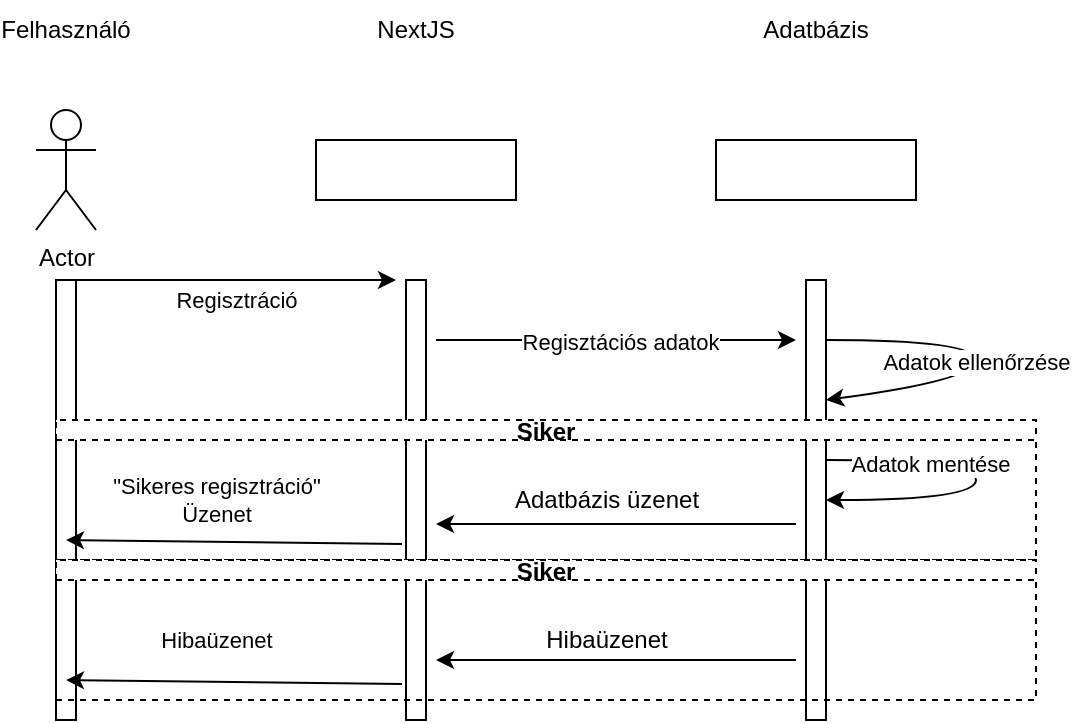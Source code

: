 <mxfile version="15.5.5" type="device"><diagram id="9hbyKuKHkCClik4WYTUp" name="Page-1"><mxGraphModel dx="1180" dy="804" grid="1" gridSize="10" guides="1" tooltips="1" connect="1" arrows="1" fold="1" page="1" pageScale="1" pageWidth="827" pageHeight="1169" math="0" shadow="0"><root><mxCell id="0"/><mxCell id="1" parent="0"/><mxCell id="8jWr-ZUbFcIk0Zypc6C3-1" value="" style="rounded=0;whiteSpace=wrap;html=1;" vertex="1" parent="1"><mxGeometry x="240" y="160" width="100" height="30" as="geometry"/></mxCell><mxCell id="8jWr-ZUbFcIk0Zypc6C3-2" value="Actor" style="shape=umlActor;verticalLabelPosition=bottom;verticalAlign=top;html=1;outlineConnect=0;" vertex="1" parent="1"><mxGeometry x="100" y="145" width="30" height="60" as="geometry"/></mxCell><mxCell id="8jWr-ZUbFcIk0Zypc6C3-3" value="Felhasználó" style="text;html=1;strokeColor=none;fillColor=none;align=center;verticalAlign=middle;whiteSpace=wrap;rounded=0;" vertex="1" parent="1"><mxGeometry x="85" y="90" width="60" height="30" as="geometry"/></mxCell><mxCell id="8jWr-ZUbFcIk0Zypc6C3-4" value="NextJS" style="text;html=1;strokeColor=none;fillColor=none;align=center;verticalAlign=middle;whiteSpace=wrap;rounded=0;" vertex="1" parent="1"><mxGeometry x="260" y="90" width="60" height="30" as="geometry"/></mxCell><mxCell id="8jWr-ZUbFcIk0Zypc6C3-5" value="" style="rounded=0;whiteSpace=wrap;html=1;" vertex="1" parent="1"><mxGeometry x="440" y="160" width="100" height="30" as="geometry"/></mxCell><mxCell id="8jWr-ZUbFcIk0Zypc6C3-6" value="Adatbázis" style="text;html=1;strokeColor=none;fillColor=none;align=center;verticalAlign=middle;whiteSpace=wrap;rounded=0;" vertex="1" parent="1"><mxGeometry x="460" y="90" width="60" height="30" as="geometry"/></mxCell><mxCell id="8jWr-ZUbFcIk0Zypc6C3-7" value="" style="rounded=0;whiteSpace=wrap;html=1;" vertex="1" parent="1"><mxGeometry x="285" y="230" width="10" height="220" as="geometry"/></mxCell><mxCell id="8jWr-ZUbFcIk0Zypc6C3-8" value="" style="rounded=0;whiteSpace=wrap;html=1;" vertex="1" parent="1"><mxGeometry x="485" y="230" width="10" height="220" as="geometry"/></mxCell><mxCell id="8jWr-ZUbFcIk0Zypc6C3-9" value="" style="rounded=0;whiteSpace=wrap;html=1;" vertex="1" parent="1"><mxGeometry x="110" y="230" width="10" height="220" as="geometry"/></mxCell><mxCell id="8jWr-ZUbFcIk0Zypc6C3-10" value="" style="endArrow=classic;html=1;rounded=0;exitX=1;exitY=0;exitDx=0;exitDy=0;" edge="1" parent="1" source="8jWr-ZUbFcIk0Zypc6C3-9"><mxGeometry width="50" height="50" relative="1" as="geometry"><mxPoint x="210" y="290" as="sourcePoint"/><mxPoint x="280" y="230" as="targetPoint"/><Array as="points"><mxPoint x="210" y="230"/></Array></mxGeometry></mxCell><mxCell id="8jWr-ZUbFcIk0Zypc6C3-11" value="Regisztráció" style="edgeLabel;html=1;align=center;verticalAlign=middle;resizable=0;points=[];" vertex="1" connectable="0" parent="8jWr-ZUbFcIk0Zypc6C3-10"><mxGeometry x="0.263" y="2" relative="1" as="geometry"><mxPoint x="-21" y="12" as="offset"/></mxGeometry></mxCell><mxCell id="8jWr-ZUbFcIk0Zypc6C3-13" value="" style="endArrow=classic;html=1;rounded=0;" edge="1" parent="1"><mxGeometry width="50" height="50" relative="1" as="geometry"><mxPoint x="300" y="260" as="sourcePoint"/><mxPoint x="480" y="260" as="targetPoint"/><Array as="points"><mxPoint x="370" y="260"/></Array></mxGeometry></mxCell><mxCell id="8jWr-ZUbFcIk0Zypc6C3-14" value="Regisztációs adatok" style="edgeLabel;html=1;align=center;verticalAlign=middle;resizable=0;points=[];" vertex="1" connectable="0" parent="8jWr-ZUbFcIk0Zypc6C3-13"><mxGeometry x="0.022" y="-1" relative="1" as="geometry"><mxPoint as="offset"/></mxGeometry></mxCell><mxCell id="8jWr-ZUbFcIk0Zypc6C3-25" value="Siker" style="swimlane;dashed=1;startSize=10;" vertex="1" parent="1"><mxGeometry x="110" y="300" width="490" height="70" as="geometry"/></mxCell><mxCell id="8jWr-ZUbFcIk0Zypc6C3-27" value="" style="curved=1;endArrow=classic;html=1;rounded=0;" edge="1" parent="8jWr-ZUbFcIk0Zypc6C3-25"><mxGeometry width="50" height="50" relative="1" as="geometry"><mxPoint x="385" y="20" as="sourcePoint"/><mxPoint x="385" y="40" as="targetPoint"/><Array as="points"><mxPoint x="460" y="20"/><mxPoint x="460" y="40"/></Array></mxGeometry></mxCell><mxCell id="8jWr-ZUbFcIk0Zypc6C3-30" value="Adatok mentése" style="edgeLabel;html=1;align=center;verticalAlign=middle;resizable=0;points=[];" vertex="1" connectable="0" parent="8jWr-ZUbFcIk0Zypc6C3-27"><mxGeometry x="-0.388" y="-2" relative="1" as="geometry"><mxPoint as="offset"/></mxGeometry></mxCell><mxCell id="8jWr-ZUbFcIk0Zypc6C3-32" value="Adatbázis üzenet" style="text;html=1;align=center;verticalAlign=middle;resizable=0;points=[];autosize=1;strokeColor=none;fillColor=none;" vertex="1" parent="8jWr-ZUbFcIk0Zypc6C3-25"><mxGeometry x="220" y="30" width="110" height="20" as="geometry"/></mxCell><mxCell id="8jWr-ZUbFcIk0Zypc6C3-33" value="" style="endArrow=classic;html=1;rounded=0;exitX=-0.2;exitY=0.678;exitDx=0;exitDy=0;exitPerimeter=0;" edge="1" parent="8jWr-ZUbFcIk0Zypc6C3-25"><mxGeometry width="50" height="50" relative="1" as="geometry"><mxPoint x="173" y="62.04" as="sourcePoint"/><mxPoint x="5" y="60" as="targetPoint"/></mxGeometry></mxCell><mxCell id="8jWr-ZUbFcIk0Zypc6C3-34" value="&quot;Sikeres regisztráció&quot;&lt;br&gt;Üzenet" style="edgeLabel;html=1;align=center;verticalAlign=middle;resizable=0;points=[];" vertex="1" connectable="0" parent="8jWr-ZUbFcIk0Zypc6C3-33"><mxGeometry x="0.155" y="-2" relative="1" as="geometry"><mxPoint x="4" y="-19" as="offset"/></mxGeometry></mxCell><mxCell id="8jWr-ZUbFcIk0Zypc6C3-28" value="Adatok ellenőrzése" style="curved=1;endArrow=classic;html=1;rounded=0;" edge="1" parent="1"><mxGeometry width="50" height="50" relative="1" as="geometry"><mxPoint x="495" y="260" as="sourcePoint"/><mxPoint x="495" y="290" as="targetPoint"/><Array as="points"><mxPoint x="570" y="260"/><mxPoint x="570" y="280"/></Array></mxGeometry></mxCell><mxCell id="8jWr-ZUbFcIk0Zypc6C3-31" value="" style="endArrow=classic;html=1;rounded=0;" edge="1" parent="1"><mxGeometry width="50" height="50" relative="1" as="geometry"><mxPoint x="480" y="352" as="sourcePoint"/><mxPoint x="300" y="352" as="targetPoint"/></mxGeometry></mxCell><mxCell id="8jWr-ZUbFcIk0Zypc6C3-36" value="Siker" style="swimlane;dashed=1;startSize=10;" vertex="1" parent="1"><mxGeometry x="110" y="370" width="490" height="70" as="geometry"/></mxCell><mxCell id="8jWr-ZUbFcIk0Zypc6C3-39" value="Hibaüzenet" style="text;html=1;align=center;verticalAlign=middle;resizable=0;points=[];autosize=1;strokeColor=none;fillColor=none;" vertex="1" parent="8jWr-ZUbFcIk0Zypc6C3-36"><mxGeometry x="235" y="30" width="80" height="20" as="geometry"/></mxCell><mxCell id="8jWr-ZUbFcIk0Zypc6C3-40" value="" style="endArrow=classic;html=1;rounded=0;exitX=-0.2;exitY=0.678;exitDx=0;exitDy=0;exitPerimeter=0;" edge="1" parent="8jWr-ZUbFcIk0Zypc6C3-36"><mxGeometry width="50" height="50" relative="1" as="geometry"><mxPoint x="173" y="62.04" as="sourcePoint"/><mxPoint x="5" y="60" as="targetPoint"/></mxGeometry></mxCell><mxCell id="8jWr-ZUbFcIk0Zypc6C3-41" value="Hibaüzenet" style="edgeLabel;html=1;align=center;verticalAlign=middle;resizable=0;points=[];" vertex="1" connectable="0" parent="8jWr-ZUbFcIk0Zypc6C3-40"><mxGeometry x="0.155" y="-2" relative="1" as="geometry"><mxPoint x="4" y="-19" as="offset"/></mxGeometry></mxCell><mxCell id="8jWr-ZUbFcIk0Zypc6C3-42" value="" style="endArrow=classic;html=1;rounded=0;" edge="1" parent="8jWr-ZUbFcIk0Zypc6C3-36"><mxGeometry width="50" height="50" relative="1" as="geometry"><mxPoint x="370" y="50" as="sourcePoint"/><mxPoint x="190" y="50" as="targetPoint"/></mxGeometry></mxCell></root></mxGraphModel></diagram></mxfile>